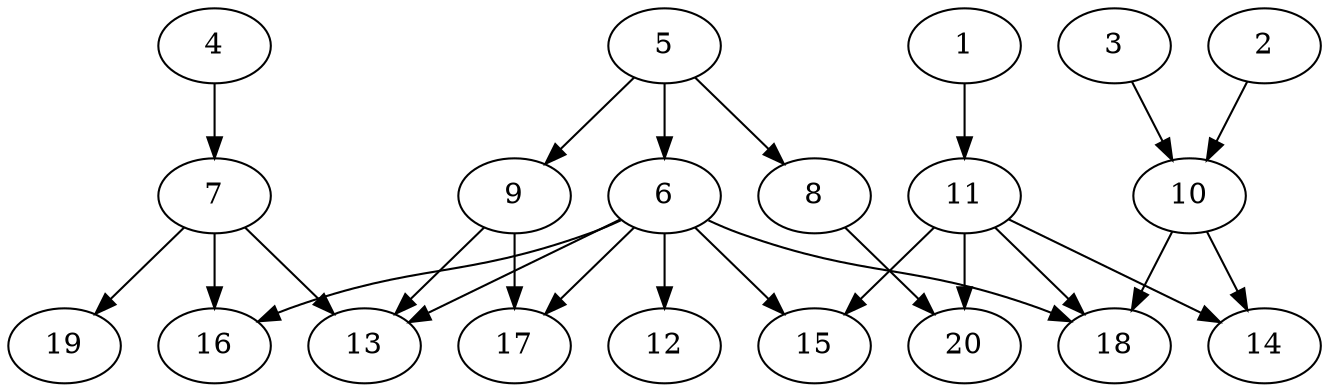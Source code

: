 // DAG automatically generated by daggen at Sat Jul 27 15:38:39 2019
// ./daggen --dot -n 20 --ccr 0.4 --fat 0.7 --regular 0.5 --density 0.4 --mindata 5242880 --maxdata 52428800 
digraph G {
  1 [size="20943360", alpha="0.12", expect_size="8377344"] 
  1 -> 11 [size ="8377344"]
  2 [size="62901760", alpha="0.18", expect_size="25160704"] 
  2 -> 10 [size ="25160704"]
  3 [size="63214080", alpha="0.04", expect_size="25285632"] 
  3 -> 10 [size ="25285632"]
  4 [size="111813120", alpha="0.10", expect_size="44725248"] 
  4 -> 7 [size ="44725248"]
  5 [size="48529920", alpha="0.05", expect_size="19411968"] 
  5 -> 6 [size ="19411968"]
  5 -> 8 [size ="19411968"]
  5 -> 9 [size ="19411968"]
  6 [size="106378240", alpha="0.07", expect_size="42551296"] 
  6 -> 12 [size ="42551296"]
  6 -> 13 [size ="42551296"]
  6 -> 15 [size ="42551296"]
  6 -> 16 [size ="42551296"]
  6 -> 17 [size ="42551296"]
  6 -> 18 [size ="42551296"]
  7 [size="54384640", alpha="0.18", expect_size="21753856"] 
  7 -> 13 [size ="21753856"]
  7 -> 16 [size ="21753856"]
  7 -> 19 [size ="21753856"]
  8 [size="39690240", alpha="0.11", expect_size="15876096"] 
  8 -> 20 [size ="15876096"]
  9 [size="13345280", alpha="0.15", expect_size="5338112"] 
  9 -> 13 [size ="5338112"]
  9 -> 17 [size ="5338112"]
  10 [size="112716800", alpha="0.02", expect_size="45086720"] 
  10 -> 14 [size ="45086720"]
  10 -> 18 [size ="45086720"]
  11 [size="108513280", alpha="0.18", expect_size="43405312"] 
  11 -> 14 [size ="43405312"]
  11 -> 15 [size ="43405312"]
  11 -> 18 [size ="43405312"]
  11 -> 20 [size ="43405312"]
  12 [size="61967360", alpha="0.08", expect_size="24786944"] 
  13 [size="51535360", alpha="0.00", expect_size="20614144"] 
  14 [size="77657600", alpha="0.02", expect_size="31063040"] 
  15 [size="19960320", alpha="0.11", expect_size="7984128"] 
  16 [size="49474560", alpha="0.03", expect_size="19789824"] 
  17 [size="89948160", alpha="0.08", expect_size="35979264"] 
  18 [size="77117440", alpha="0.20", expect_size="30846976"] 
  19 [size="26304000", alpha="0.17", expect_size="10521600"] 
  20 [size="116812800", alpha="0.16", expect_size="46725120"] 
}
